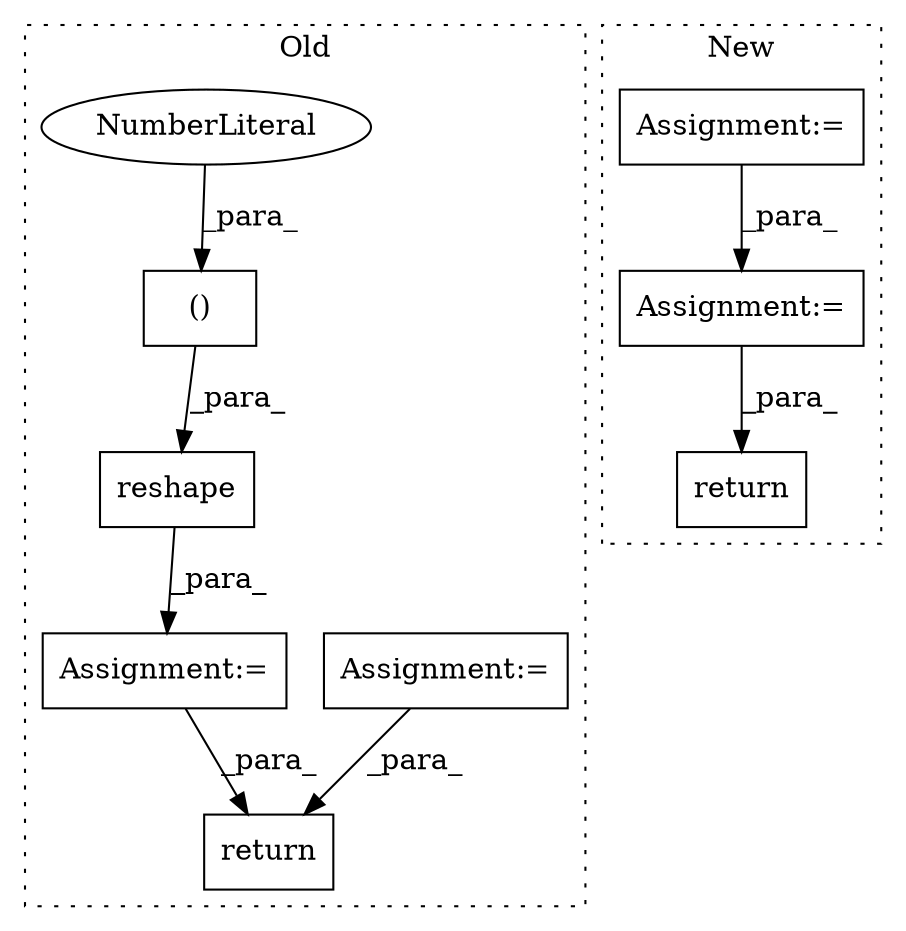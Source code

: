 digraph G {
subgraph cluster0 {
1 [label="reshape" a="32" s="7355,7399" l="17,1" shape="box"];
3 [label="return" a="41" s="7455" l="7" shape="box"];
5 [label="Assignment:=" a="7" s="6449" l="1" shape="box"];
7 [label="()" a="106" s="7372" l="16" shape="box"];
8 [label="NumberLiteral" a="34" s="7386" l="2" shape="ellipse"];
9 [label="Assignment:=" a="7" s="7352" l="1" shape="box"];
label = "Old";
style="dotted";
}
subgraph cluster1 {
2 [label="return" a="41" s="8483" l="7" shape="box"];
4 [label="Assignment:=" a="7" s="8428" l="1" shape="box"];
6 [label="Assignment:=" a="7" s="8347" l="1" shape="box"];
label = "New";
style="dotted";
}
1 -> 9 [label="_para_"];
4 -> 2 [label="_para_"];
5 -> 3 [label="_para_"];
6 -> 4 [label="_para_"];
7 -> 1 [label="_para_"];
8 -> 7 [label="_para_"];
9 -> 3 [label="_para_"];
}